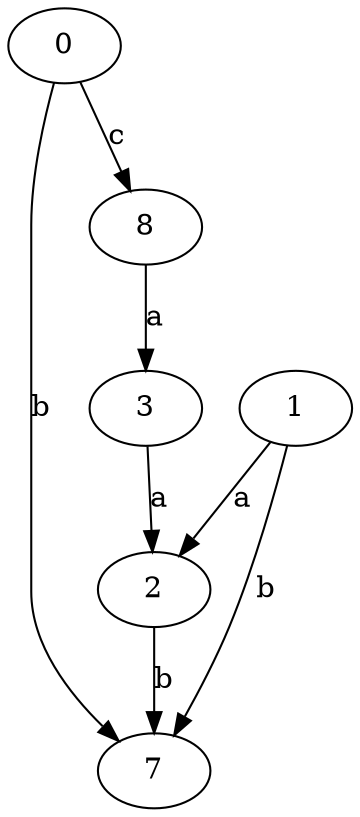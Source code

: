 strict digraph  {
2;
3;
0;
1;
7;
8;
2 -> 7  [label=b];
3 -> 2  [label=a];
0 -> 7  [label=b];
0 -> 8  [label=c];
1 -> 2  [label=a];
1 -> 7  [label=b];
8 -> 3  [label=a];
}
